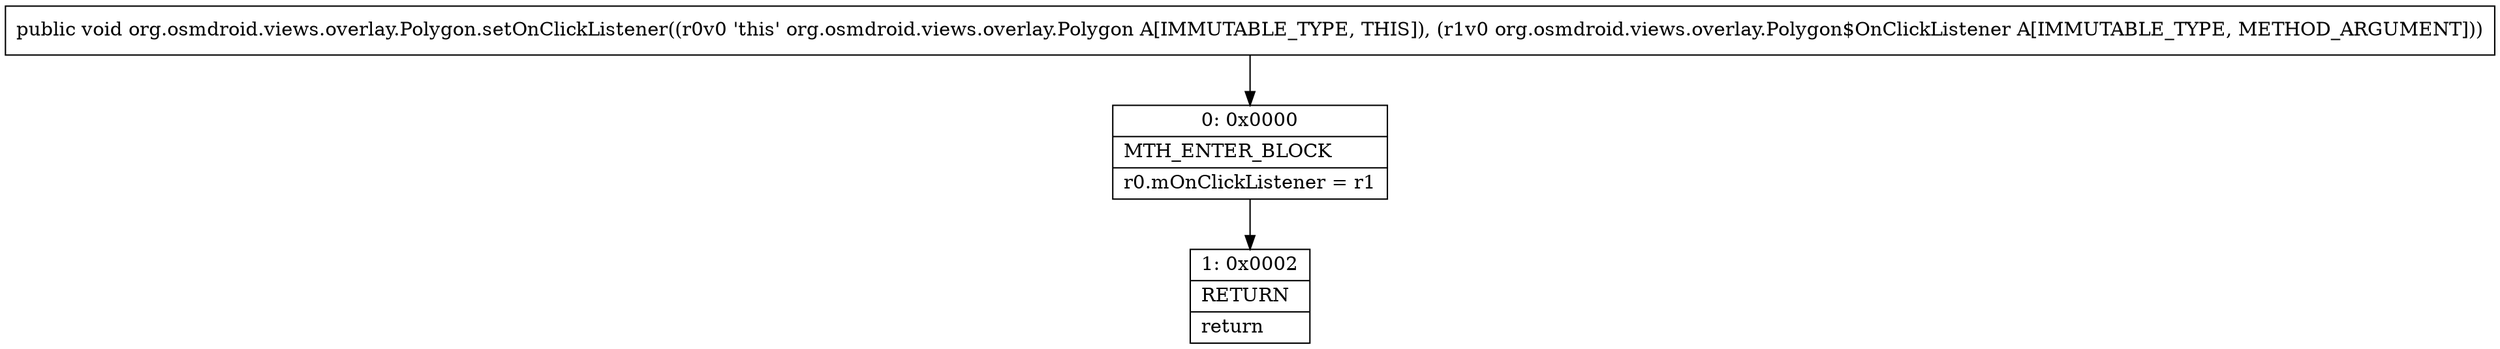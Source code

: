 digraph "CFG fororg.osmdroid.views.overlay.Polygon.setOnClickListener(Lorg\/osmdroid\/views\/overlay\/Polygon$OnClickListener;)V" {
Node_0 [shape=record,label="{0\:\ 0x0000|MTH_ENTER_BLOCK\l|r0.mOnClickListener = r1\l}"];
Node_1 [shape=record,label="{1\:\ 0x0002|RETURN\l|return\l}"];
MethodNode[shape=record,label="{public void org.osmdroid.views.overlay.Polygon.setOnClickListener((r0v0 'this' org.osmdroid.views.overlay.Polygon A[IMMUTABLE_TYPE, THIS]), (r1v0 org.osmdroid.views.overlay.Polygon$OnClickListener A[IMMUTABLE_TYPE, METHOD_ARGUMENT])) }"];
MethodNode -> Node_0;
Node_0 -> Node_1;
}

